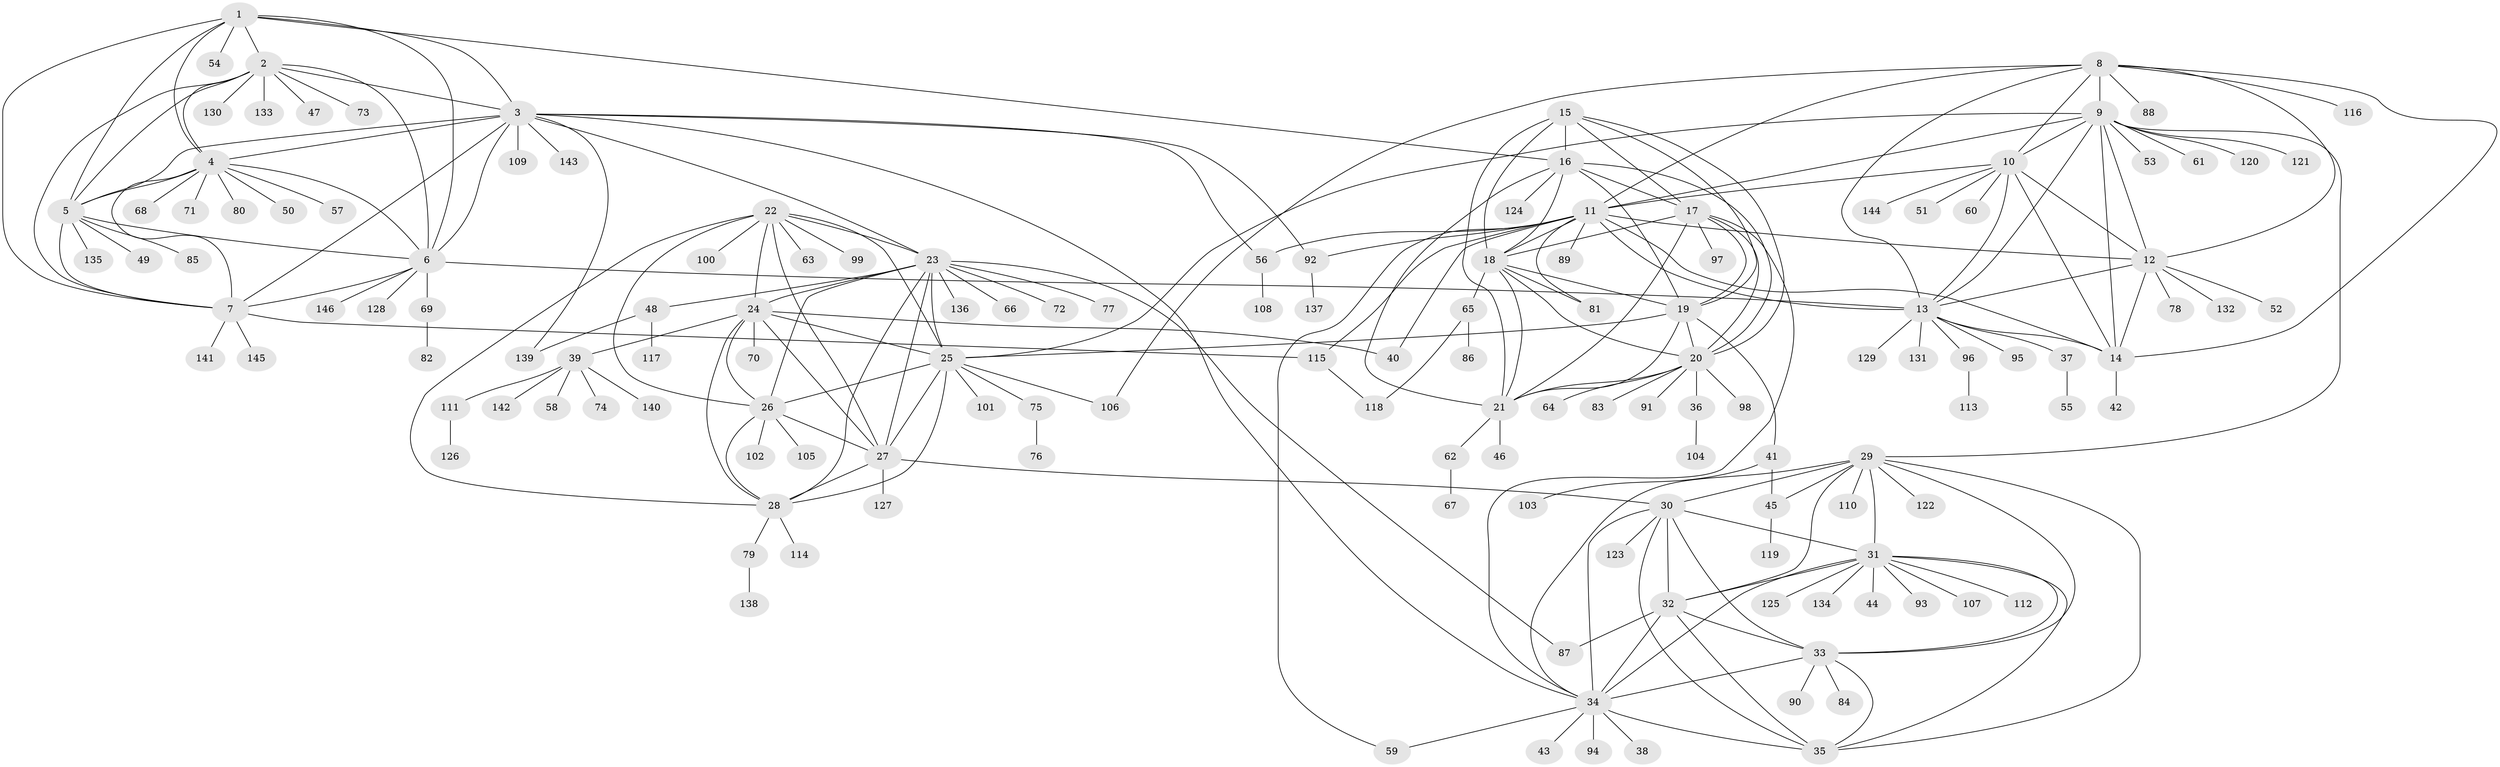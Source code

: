 // coarse degree distribution, {7: 0.13636363636363635, 12: 0.022727272727272728, 9: 0.03409090909090909, 8: 0.03409090909090909, 11: 0.022727272727272728, 13: 0.011363636363636364, 6: 0.022727272727272728, 5: 0.056818181818181816, 10: 0.011363636363636364, 4: 0.011363636363636364, 2: 0.17045454545454544, 1: 0.4318181818181818, 3: 0.03409090909090909}
// Generated by graph-tools (version 1.1) at 2025/52/03/04/25 22:52:46]
// undirected, 146 vertices, 237 edges
graph export_dot {
  node [color=gray90,style=filled];
  1;
  2;
  3;
  4;
  5;
  6;
  7;
  8;
  9;
  10;
  11;
  12;
  13;
  14;
  15;
  16;
  17;
  18;
  19;
  20;
  21;
  22;
  23;
  24;
  25;
  26;
  27;
  28;
  29;
  30;
  31;
  32;
  33;
  34;
  35;
  36;
  37;
  38;
  39;
  40;
  41;
  42;
  43;
  44;
  45;
  46;
  47;
  48;
  49;
  50;
  51;
  52;
  53;
  54;
  55;
  56;
  57;
  58;
  59;
  60;
  61;
  62;
  63;
  64;
  65;
  66;
  67;
  68;
  69;
  70;
  71;
  72;
  73;
  74;
  75;
  76;
  77;
  78;
  79;
  80;
  81;
  82;
  83;
  84;
  85;
  86;
  87;
  88;
  89;
  90;
  91;
  92;
  93;
  94;
  95;
  96;
  97;
  98;
  99;
  100;
  101;
  102;
  103;
  104;
  105;
  106;
  107;
  108;
  109;
  110;
  111;
  112;
  113;
  114;
  115;
  116;
  117;
  118;
  119;
  120;
  121;
  122;
  123;
  124;
  125;
  126;
  127;
  128;
  129;
  130;
  131;
  132;
  133;
  134;
  135;
  136;
  137;
  138;
  139;
  140;
  141;
  142;
  143;
  144;
  145;
  146;
  1 -- 2;
  1 -- 3;
  1 -- 4;
  1 -- 5;
  1 -- 6;
  1 -- 7;
  1 -- 16;
  1 -- 54;
  2 -- 3;
  2 -- 4;
  2 -- 5;
  2 -- 6;
  2 -- 7;
  2 -- 47;
  2 -- 73;
  2 -- 130;
  2 -- 133;
  3 -- 4;
  3 -- 5;
  3 -- 6;
  3 -- 7;
  3 -- 23;
  3 -- 34;
  3 -- 56;
  3 -- 92;
  3 -- 109;
  3 -- 139;
  3 -- 143;
  4 -- 5;
  4 -- 6;
  4 -- 7;
  4 -- 50;
  4 -- 57;
  4 -- 68;
  4 -- 71;
  4 -- 80;
  5 -- 6;
  5 -- 7;
  5 -- 49;
  5 -- 85;
  5 -- 135;
  6 -- 7;
  6 -- 13;
  6 -- 69;
  6 -- 128;
  6 -- 146;
  7 -- 115;
  7 -- 141;
  7 -- 145;
  8 -- 9;
  8 -- 10;
  8 -- 11;
  8 -- 12;
  8 -- 13;
  8 -- 14;
  8 -- 88;
  8 -- 106;
  8 -- 116;
  9 -- 10;
  9 -- 11;
  9 -- 12;
  9 -- 13;
  9 -- 14;
  9 -- 25;
  9 -- 29;
  9 -- 53;
  9 -- 61;
  9 -- 120;
  9 -- 121;
  10 -- 11;
  10 -- 12;
  10 -- 13;
  10 -- 14;
  10 -- 51;
  10 -- 60;
  10 -- 144;
  11 -- 12;
  11 -- 13;
  11 -- 14;
  11 -- 18;
  11 -- 40;
  11 -- 56;
  11 -- 59;
  11 -- 81;
  11 -- 89;
  11 -- 92;
  11 -- 115;
  12 -- 13;
  12 -- 14;
  12 -- 52;
  12 -- 78;
  12 -- 132;
  13 -- 14;
  13 -- 37;
  13 -- 95;
  13 -- 96;
  13 -- 129;
  13 -- 131;
  14 -- 42;
  15 -- 16;
  15 -- 17;
  15 -- 18;
  15 -- 19;
  15 -- 20;
  15 -- 21;
  16 -- 17;
  16 -- 18;
  16 -- 19;
  16 -- 20;
  16 -- 21;
  16 -- 124;
  17 -- 18;
  17 -- 19;
  17 -- 20;
  17 -- 21;
  17 -- 34;
  17 -- 97;
  18 -- 19;
  18 -- 20;
  18 -- 21;
  18 -- 65;
  18 -- 81;
  19 -- 20;
  19 -- 21;
  19 -- 25;
  19 -- 41;
  20 -- 21;
  20 -- 36;
  20 -- 64;
  20 -- 83;
  20 -- 91;
  20 -- 98;
  21 -- 46;
  21 -- 62;
  22 -- 23;
  22 -- 24;
  22 -- 25;
  22 -- 26;
  22 -- 27;
  22 -- 28;
  22 -- 63;
  22 -- 99;
  22 -- 100;
  23 -- 24;
  23 -- 25;
  23 -- 26;
  23 -- 27;
  23 -- 28;
  23 -- 48;
  23 -- 66;
  23 -- 72;
  23 -- 77;
  23 -- 87;
  23 -- 136;
  24 -- 25;
  24 -- 26;
  24 -- 27;
  24 -- 28;
  24 -- 39;
  24 -- 40;
  24 -- 70;
  25 -- 26;
  25 -- 27;
  25 -- 28;
  25 -- 75;
  25 -- 101;
  25 -- 106;
  26 -- 27;
  26 -- 28;
  26 -- 102;
  26 -- 105;
  27 -- 28;
  27 -- 30;
  27 -- 127;
  28 -- 79;
  28 -- 114;
  29 -- 30;
  29 -- 31;
  29 -- 32;
  29 -- 33;
  29 -- 34;
  29 -- 35;
  29 -- 45;
  29 -- 110;
  29 -- 122;
  30 -- 31;
  30 -- 32;
  30 -- 33;
  30 -- 34;
  30 -- 35;
  30 -- 123;
  31 -- 32;
  31 -- 33;
  31 -- 34;
  31 -- 35;
  31 -- 44;
  31 -- 93;
  31 -- 107;
  31 -- 112;
  31 -- 125;
  31 -- 134;
  32 -- 33;
  32 -- 34;
  32 -- 35;
  32 -- 87;
  33 -- 34;
  33 -- 35;
  33 -- 84;
  33 -- 90;
  34 -- 35;
  34 -- 38;
  34 -- 43;
  34 -- 59;
  34 -- 94;
  36 -- 104;
  37 -- 55;
  39 -- 58;
  39 -- 74;
  39 -- 111;
  39 -- 140;
  39 -- 142;
  41 -- 45;
  41 -- 103;
  45 -- 119;
  48 -- 117;
  48 -- 139;
  56 -- 108;
  62 -- 67;
  65 -- 86;
  65 -- 118;
  69 -- 82;
  75 -- 76;
  79 -- 138;
  92 -- 137;
  96 -- 113;
  111 -- 126;
  115 -- 118;
}

